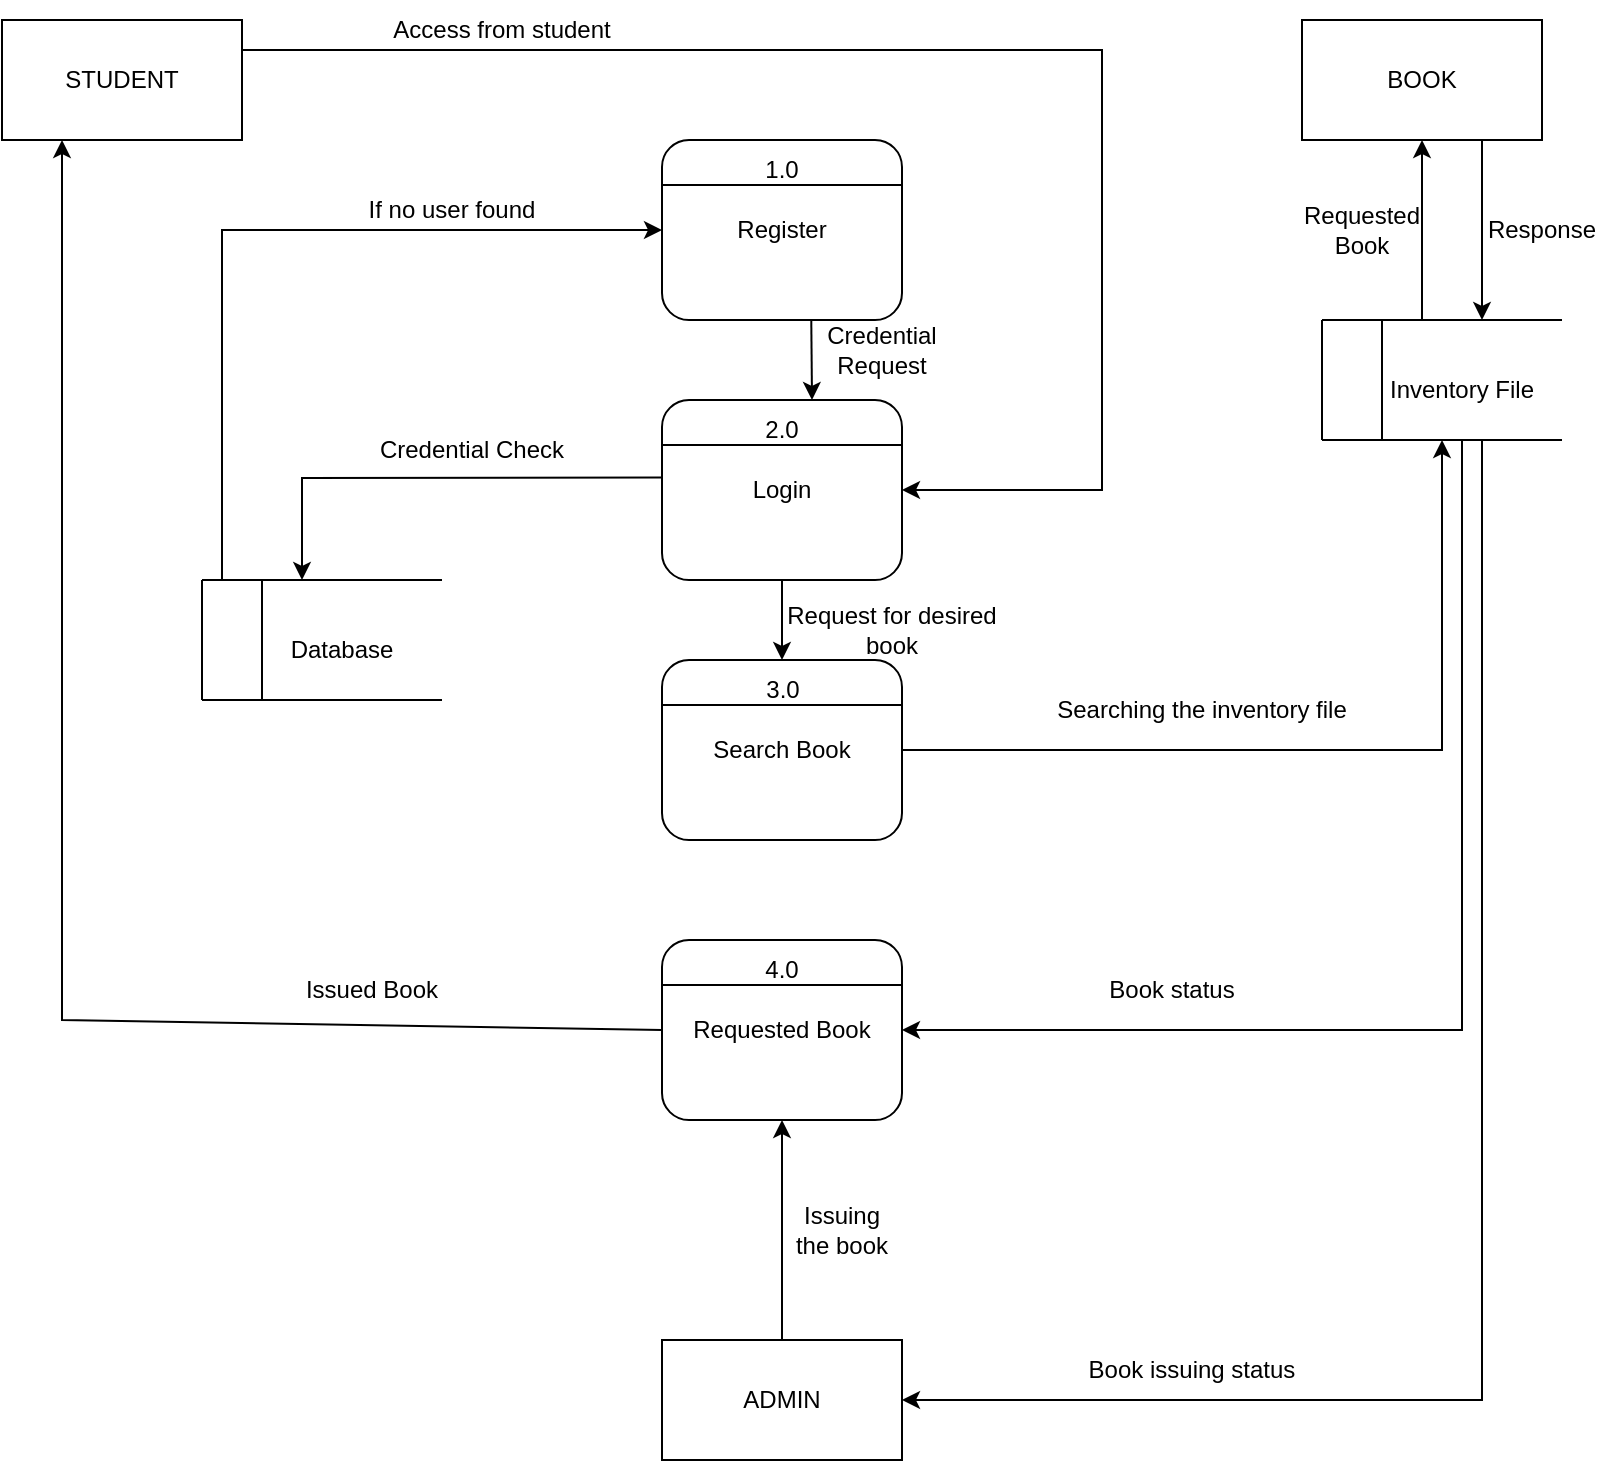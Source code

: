 <mxfile version="20.3.3" type="github">
  <diagram id="8oauazKbpMXD6dbGmFAx" name="Page-1">
    <mxGraphModel dx="1037" dy="587" grid="1" gridSize="10" guides="1" tooltips="1" connect="1" arrows="1" fold="1" page="1" pageScale="1" pageWidth="850" pageHeight="1100" math="0" shadow="0">
      <root>
        <mxCell id="0" />
        <mxCell id="1" parent="0" />
        <mxCell id="41---nfCLdF6jFHEsWbT-1" value="STUDENT" style="rounded=0;whiteSpace=wrap;html=1;" parent="1" vertex="1">
          <mxGeometry x="20" y="30" width="120" height="60" as="geometry" />
        </mxCell>
        <mxCell id="41---nfCLdF6jFHEsWbT-2" value="BOOK" style="rounded=0;whiteSpace=wrap;html=1;" parent="1" vertex="1">
          <mxGeometry x="670" y="30" width="120" height="60" as="geometry" />
        </mxCell>
        <mxCell id="41---nfCLdF6jFHEsWbT-3" value="Register" style="rounded=1;whiteSpace=wrap;html=1;" parent="1" vertex="1">
          <mxGeometry x="350" y="90" width="120" height="90" as="geometry" />
        </mxCell>
        <mxCell id="41---nfCLdF6jFHEsWbT-4" value="Login" style="rounded=1;whiteSpace=wrap;html=1;" parent="1" vertex="1">
          <mxGeometry x="350" y="220" width="120" height="90" as="geometry" />
        </mxCell>
        <mxCell id="41---nfCLdF6jFHEsWbT-5" value="Search Book" style="rounded=1;whiteSpace=wrap;html=1;" parent="1" vertex="1">
          <mxGeometry x="350" y="350" width="120" height="90" as="geometry" />
        </mxCell>
        <mxCell id="41---nfCLdF6jFHEsWbT-6" value="" style="endArrow=none;html=1;rounded=0;exitX=0;exitY=0.25;exitDx=0;exitDy=0;entryX=1;entryY=0.25;entryDx=0;entryDy=0;" parent="1" source="41---nfCLdF6jFHEsWbT-3" target="41---nfCLdF6jFHEsWbT-3" edge="1">
          <mxGeometry width="50" height="50" relative="1" as="geometry">
            <mxPoint x="390" y="240" as="sourcePoint" />
            <mxPoint x="440" y="190" as="targetPoint" />
          </mxGeometry>
        </mxCell>
        <mxCell id="41---nfCLdF6jFHEsWbT-7" value="1.0" style="text;html=1;strokeColor=none;fillColor=none;align=center;verticalAlign=middle;whiteSpace=wrap;rounded=0;" parent="1" vertex="1">
          <mxGeometry x="380" y="90" width="60" height="30" as="geometry" />
        </mxCell>
        <mxCell id="41---nfCLdF6jFHEsWbT-8" value="" style="endArrow=none;html=1;rounded=0;exitX=0;exitY=0.25;exitDx=0;exitDy=0;entryX=1;entryY=0.25;entryDx=0;entryDy=0;" parent="1" source="41---nfCLdF6jFHEsWbT-4" target="41---nfCLdF6jFHEsWbT-4" edge="1">
          <mxGeometry width="50" height="50" relative="1" as="geometry">
            <mxPoint x="390" y="280" as="sourcePoint" />
            <mxPoint x="440" y="230" as="targetPoint" />
          </mxGeometry>
        </mxCell>
        <mxCell id="41---nfCLdF6jFHEsWbT-9" value="2.0" style="text;html=1;strokeColor=none;fillColor=none;align=center;verticalAlign=middle;whiteSpace=wrap;rounded=0;" parent="1" vertex="1">
          <mxGeometry x="380" y="220" width="60" height="30" as="geometry" />
        </mxCell>
        <mxCell id="41---nfCLdF6jFHEsWbT-10" value="" style="endArrow=none;html=1;rounded=0;exitX=0;exitY=0.25;exitDx=0;exitDy=0;entryX=1;entryY=0.25;entryDx=0;entryDy=0;" parent="1" source="41---nfCLdF6jFHEsWbT-5" target="41---nfCLdF6jFHEsWbT-5" edge="1">
          <mxGeometry width="50" height="50" relative="1" as="geometry">
            <mxPoint x="390" y="410" as="sourcePoint" />
            <mxPoint x="440" y="360" as="targetPoint" />
          </mxGeometry>
        </mxCell>
        <mxCell id="41---nfCLdF6jFHEsWbT-11" value="3.0" style="text;html=1;align=center;verticalAlign=middle;resizable=0;points=[];autosize=1;strokeColor=none;fillColor=none;" parent="1" vertex="1">
          <mxGeometry x="390" y="350" width="40" height="30" as="geometry" />
        </mxCell>
        <mxCell id="41---nfCLdF6jFHEsWbT-15" value="" style="endArrow=none;html=1;rounded=0;entryX=0.25;entryY=0;entryDx=0;entryDy=0;exitX=0.25;exitY=1;exitDx=0;exitDy=0;" parent="1" edge="1">
          <mxGeometry width="50" height="50" relative="1" as="geometry">
            <mxPoint x="710" y="240" as="sourcePoint" />
            <mxPoint x="710" y="180" as="targetPoint" />
          </mxGeometry>
        </mxCell>
        <mxCell id="41---nfCLdF6jFHEsWbT-17" value="" style="endArrow=none;html=1;rounded=0;entryX=0;entryY=0;entryDx=0;entryDy=0;exitX=1;exitY=0;exitDx=0;exitDy=0;" parent="1" edge="1">
          <mxGeometry width="50" height="50" relative="1" as="geometry">
            <mxPoint x="800" y="180" as="sourcePoint" />
            <mxPoint x="680" y="180" as="targetPoint" />
          </mxGeometry>
        </mxCell>
        <mxCell id="41---nfCLdF6jFHEsWbT-18" value="" style="endArrow=none;html=1;rounded=0;entryX=0;entryY=0;entryDx=0;entryDy=0;exitX=0;exitY=1;exitDx=0;exitDy=0;" parent="1" edge="1">
          <mxGeometry width="50" height="50" relative="1" as="geometry">
            <mxPoint x="680" y="240" as="sourcePoint" />
            <mxPoint x="680" y="180" as="targetPoint" />
          </mxGeometry>
        </mxCell>
        <mxCell id="41---nfCLdF6jFHEsWbT-20" value="" style="endArrow=none;html=1;rounded=0;" parent="1" edge="1">
          <mxGeometry width="50" height="50" relative="1" as="geometry">
            <mxPoint x="680" y="240" as="sourcePoint" />
            <mxPoint x="800" y="240" as="targetPoint" />
          </mxGeometry>
        </mxCell>
        <mxCell id="41---nfCLdF6jFHEsWbT-21" value="Inventory File" style="text;html=1;strokeColor=none;fillColor=none;align=center;verticalAlign=middle;whiteSpace=wrap;rounded=0;" parent="1" vertex="1">
          <mxGeometry x="690" y="200" width="120" height="30" as="geometry" />
        </mxCell>
        <mxCell id="41---nfCLdF6jFHEsWbT-22" value="Requested Book" style="rounded=1;whiteSpace=wrap;html=1;" parent="1" vertex="1">
          <mxGeometry x="350" y="490" width="120" height="90" as="geometry" />
        </mxCell>
        <mxCell id="41---nfCLdF6jFHEsWbT-23" value="" style="endArrow=none;html=1;rounded=0;exitX=0;exitY=0.25;exitDx=0;exitDy=0;entryX=1;entryY=0.25;entryDx=0;entryDy=0;" parent="1" source="41---nfCLdF6jFHEsWbT-22" target="41---nfCLdF6jFHEsWbT-22" edge="1">
          <mxGeometry width="50" height="50" relative="1" as="geometry">
            <mxPoint x="390" y="480" as="sourcePoint" />
            <mxPoint x="440" y="430" as="targetPoint" />
          </mxGeometry>
        </mxCell>
        <mxCell id="41---nfCLdF6jFHEsWbT-24" value="4.0" style="text;html=1;strokeColor=none;fillColor=none;align=center;verticalAlign=middle;whiteSpace=wrap;rounded=0;" parent="1" vertex="1">
          <mxGeometry x="380" y="490" width="60" height="30" as="geometry" />
        </mxCell>
        <mxCell id="41---nfCLdF6jFHEsWbT-26" value="" style="endArrow=none;html=1;rounded=0;exitX=0.25;exitY=1;exitDx=0;exitDy=0;entryX=0.25;entryY=0;entryDx=0;entryDy=0;" parent="1" edge="1">
          <mxGeometry width="50" height="50" relative="1" as="geometry">
            <mxPoint x="150" y="370" as="sourcePoint" />
            <mxPoint x="150" y="310" as="targetPoint" />
          </mxGeometry>
        </mxCell>
        <mxCell id="41---nfCLdF6jFHEsWbT-27" value="" style="endArrow=none;html=1;rounded=0;exitX=0;exitY=0;exitDx=0;exitDy=0;entryX=1;entryY=0;entryDx=0;entryDy=0;" parent="1" edge="1">
          <mxGeometry width="50" height="50" relative="1" as="geometry">
            <mxPoint x="120" y="310" as="sourcePoint" />
            <mxPoint x="240" y="310" as="targetPoint" />
          </mxGeometry>
        </mxCell>
        <mxCell id="41---nfCLdF6jFHEsWbT-28" value="" style="endArrow=none;html=1;rounded=0;exitX=0;exitY=1;exitDx=0;exitDy=0;entryX=1;entryY=1;entryDx=0;entryDy=0;" parent="1" edge="1">
          <mxGeometry width="50" height="50" relative="1" as="geometry">
            <mxPoint x="120" y="370" as="sourcePoint" />
            <mxPoint x="240" y="370" as="targetPoint" />
          </mxGeometry>
        </mxCell>
        <mxCell id="41---nfCLdF6jFHEsWbT-29" value="" style="endArrow=none;html=1;rounded=0;exitX=0;exitY=1;exitDx=0;exitDy=0;entryX=0;entryY=0;entryDx=0;entryDy=0;" parent="1" edge="1">
          <mxGeometry width="50" height="50" relative="1" as="geometry">
            <mxPoint x="120" y="370" as="sourcePoint" />
            <mxPoint x="120" y="310" as="targetPoint" />
          </mxGeometry>
        </mxCell>
        <mxCell id="41---nfCLdF6jFHEsWbT-30" value="Database" style="text;html=1;strokeColor=none;fillColor=none;align=center;verticalAlign=middle;whiteSpace=wrap;rounded=0;" parent="1" vertex="1">
          <mxGeometry x="160" y="330" width="60" height="30" as="geometry" />
        </mxCell>
        <mxCell id="41---nfCLdF6jFHEsWbT-31" value="" style="endArrow=classic;html=1;rounded=0;exitX=1;exitY=0.25;exitDx=0;exitDy=0;entryX=1;entryY=0.5;entryDx=0;entryDy=0;" parent="1" source="41---nfCLdF6jFHEsWbT-1" target="41---nfCLdF6jFHEsWbT-4" edge="1">
          <mxGeometry width="50" height="50" relative="1" as="geometry">
            <mxPoint x="390" y="260" as="sourcePoint" />
            <mxPoint x="440" y="210" as="targetPoint" />
            <Array as="points">
              <mxPoint x="570" y="45" />
              <mxPoint x="570" y="265" />
            </Array>
          </mxGeometry>
        </mxCell>
        <mxCell id="41---nfCLdF6jFHEsWbT-32" value="Access from student" style="text;html=1;strokeColor=none;fillColor=none;align=center;verticalAlign=middle;whiteSpace=wrap;rounded=0;" parent="1" vertex="1">
          <mxGeometry x="180" y="20" width="180" height="30" as="geometry" />
        </mxCell>
        <mxCell id="41---nfCLdF6jFHEsWbT-33" value="" style="endArrow=classic;html=1;rounded=0;entryX=0.75;entryY=0;entryDx=0;entryDy=0;exitX=0.622;exitY=1;exitDx=0;exitDy=0;exitPerimeter=0;" parent="1" source="41---nfCLdF6jFHEsWbT-3" target="41---nfCLdF6jFHEsWbT-9" edge="1">
          <mxGeometry width="50" height="50" relative="1" as="geometry">
            <mxPoint x="390" y="300" as="sourcePoint" />
            <mxPoint x="440" y="250" as="targetPoint" />
          </mxGeometry>
        </mxCell>
        <mxCell id="41---nfCLdF6jFHEsWbT-34" value="Credential Request" style="text;html=1;strokeColor=none;fillColor=none;align=center;verticalAlign=middle;whiteSpace=wrap;rounded=0;" parent="1" vertex="1">
          <mxGeometry x="410" y="180" width="100" height="30" as="geometry" />
        </mxCell>
        <mxCell id="41---nfCLdF6jFHEsWbT-35" value="" style="endArrow=classic;html=1;rounded=0;exitX=0;exitY=0.43;exitDx=0;exitDy=0;exitPerimeter=0;" parent="1" source="41---nfCLdF6jFHEsWbT-4" edge="1">
          <mxGeometry width="50" height="50" relative="1" as="geometry">
            <mxPoint x="390" y="400" as="sourcePoint" />
            <mxPoint x="170" y="310" as="targetPoint" />
            <Array as="points">
              <mxPoint x="170" y="259" />
            </Array>
          </mxGeometry>
        </mxCell>
        <mxCell id="41---nfCLdF6jFHEsWbT-36" value="Credential Check" style="text;html=1;strokeColor=none;fillColor=none;align=center;verticalAlign=middle;whiteSpace=wrap;rounded=0;" parent="1" vertex="1">
          <mxGeometry x="190" y="230" width="130" height="30" as="geometry" />
        </mxCell>
        <mxCell id="41---nfCLdF6jFHEsWbT-37" value="" style="endArrow=classic;html=1;rounded=0;entryX=0.5;entryY=0;entryDx=0;entryDy=0;exitX=0.5;exitY=1;exitDx=0;exitDy=0;" parent="1" source="41---nfCLdF6jFHEsWbT-4" target="41---nfCLdF6jFHEsWbT-5" edge="1">
          <mxGeometry width="50" height="50" relative="1" as="geometry">
            <mxPoint x="420" y="460" as="sourcePoint" />
            <mxPoint x="470" y="410" as="targetPoint" />
          </mxGeometry>
        </mxCell>
        <mxCell id="41---nfCLdF6jFHEsWbT-38" value="Request for desired book" style="text;html=1;strokeColor=none;fillColor=none;align=center;verticalAlign=middle;whiteSpace=wrap;rounded=0;" parent="1" vertex="1">
          <mxGeometry x="400" y="320" width="130" height="30" as="geometry" />
        </mxCell>
        <mxCell id="41---nfCLdF6jFHEsWbT-39" value="" style="endArrow=classic;html=1;rounded=0;exitX=1;exitY=0.5;exitDx=0;exitDy=0;" parent="1" source="41---nfCLdF6jFHEsWbT-5" edge="1">
          <mxGeometry width="50" height="50" relative="1" as="geometry">
            <mxPoint x="420" y="360" as="sourcePoint" />
            <mxPoint x="740" y="240" as="targetPoint" />
            <Array as="points">
              <mxPoint x="740" y="395" />
            </Array>
          </mxGeometry>
        </mxCell>
        <mxCell id="41---nfCLdF6jFHEsWbT-40" value="Searching the inventory file" style="text;html=1;strokeColor=none;fillColor=none;align=center;verticalAlign=middle;whiteSpace=wrap;rounded=0;" parent="1" vertex="1">
          <mxGeometry x="540" y="360" width="160" height="30" as="geometry" />
        </mxCell>
        <mxCell id="41---nfCLdF6jFHEsWbT-41" value="" style="endArrow=classic;html=1;rounded=0;entryX=0.5;entryY=1;entryDx=0;entryDy=0;" parent="1" target="41---nfCLdF6jFHEsWbT-2" edge="1">
          <mxGeometry width="50" height="50" relative="1" as="geometry">
            <mxPoint x="730" y="180" as="sourcePoint" />
            <mxPoint x="470" y="240" as="targetPoint" />
          </mxGeometry>
        </mxCell>
        <mxCell id="41---nfCLdF6jFHEsWbT-42" value="Requested Book" style="text;html=1;strokeColor=none;fillColor=none;align=center;verticalAlign=middle;whiteSpace=wrap;rounded=0;" parent="1" vertex="1">
          <mxGeometry x="670" y="120" width="60" height="30" as="geometry" />
        </mxCell>
        <mxCell id="41---nfCLdF6jFHEsWbT-43" value="" style="endArrow=classic;html=1;rounded=0;exitX=0.75;exitY=1;exitDx=0;exitDy=0;" parent="1" source="41---nfCLdF6jFHEsWbT-2" edge="1">
          <mxGeometry width="50" height="50" relative="1" as="geometry">
            <mxPoint x="420" y="290" as="sourcePoint" />
            <mxPoint x="760" y="180" as="targetPoint" />
          </mxGeometry>
        </mxCell>
        <mxCell id="41---nfCLdF6jFHEsWbT-44" value="Response" style="text;html=1;strokeColor=none;fillColor=none;align=center;verticalAlign=middle;whiteSpace=wrap;rounded=0;" parent="1" vertex="1">
          <mxGeometry x="760" y="120" width="60" height="30" as="geometry" />
        </mxCell>
        <mxCell id="41---nfCLdF6jFHEsWbT-45" value="ADMIN" style="rounded=0;whiteSpace=wrap;html=1;" parent="1" vertex="1">
          <mxGeometry x="350" y="690" width="120" height="60" as="geometry" />
        </mxCell>
        <mxCell id="41---nfCLdF6jFHEsWbT-47" value="" style="endArrow=classic;html=1;rounded=0;entryX=1;entryY=0.5;entryDx=0;entryDy=0;" parent="1" target="41---nfCLdF6jFHEsWbT-45" edge="1">
          <mxGeometry width="50" height="50" relative="1" as="geometry">
            <mxPoint x="760" y="240" as="sourcePoint" />
            <mxPoint x="520" y="480" as="targetPoint" />
            <Array as="points">
              <mxPoint x="760" y="720" />
            </Array>
          </mxGeometry>
        </mxCell>
        <mxCell id="41---nfCLdF6jFHEsWbT-48" value="Book issuing status" style="text;html=1;strokeColor=none;fillColor=none;align=center;verticalAlign=middle;whiteSpace=wrap;rounded=0;" parent="1" vertex="1">
          <mxGeometry x="560" y="690" width="110" height="30" as="geometry" />
        </mxCell>
        <mxCell id="41---nfCLdF6jFHEsWbT-49" value="" style="endArrow=classic;html=1;rounded=0;exitX=0.5;exitY=0;exitDx=0;exitDy=0;" parent="1" source="41---nfCLdF6jFHEsWbT-45" target="41---nfCLdF6jFHEsWbT-22" edge="1">
          <mxGeometry width="50" height="50" relative="1" as="geometry">
            <mxPoint x="480" y="550" as="sourcePoint" />
            <mxPoint x="530" y="500" as="targetPoint" />
          </mxGeometry>
        </mxCell>
        <mxCell id="41---nfCLdF6jFHEsWbT-50" value="Issuing the book" style="text;html=1;strokeColor=none;fillColor=none;align=center;verticalAlign=middle;whiteSpace=wrap;rounded=0;" parent="1" vertex="1">
          <mxGeometry x="410" y="620" width="60" height="30" as="geometry" />
        </mxCell>
        <mxCell id="41---nfCLdF6jFHEsWbT-51" value="" style="endArrow=classic;html=1;rounded=0;entryX=1;entryY=0.5;entryDx=0;entryDy=0;" parent="1" target="41---nfCLdF6jFHEsWbT-22" edge="1">
          <mxGeometry width="50" height="50" relative="1" as="geometry">
            <mxPoint x="750" y="240" as="sourcePoint" />
            <mxPoint x="530" y="390" as="targetPoint" />
            <Array as="points">
              <mxPoint x="750" y="535" />
            </Array>
          </mxGeometry>
        </mxCell>
        <mxCell id="41---nfCLdF6jFHEsWbT-52" value="Book status" style="text;html=1;strokeColor=none;fillColor=none;align=center;verticalAlign=middle;whiteSpace=wrap;rounded=0;" parent="1" vertex="1">
          <mxGeometry x="560" y="500" width="90" height="30" as="geometry" />
        </mxCell>
        <mxCell id="41---nfCLdF6jFHEsWbT-53" value="" style="endArrow=classic;html=1;rounded=0;entryX=0.25;entryY=1;entryDx=0;entryDy=0;exitX=0;exitY=0.5;exitDx=0;exitDy=0;" parent="1" source="41---nfCLdF6jFHEsWbT-22" target="41---nfCLdF6jFHEsWbT-1" edge="1">
          <mxGeometry width="50" height="50" relative="1" as="geometry">
            <mxPoint x="480" y="370" as="sourcePoint" />
            <mxPoint x="290" y="300" as="targetPoint" />
            <Array as="points">
              <mxPoint x="50" y="530" />
            </Array>
          </mxGeometry>
        </mxCell>
        <mxCell id="41---nfCLdF6jFHEsWbT-54" value="Issued Book" style="text;html=1;strokeColor=none;fillColor=none;align=center;verticalAlign=middle;whiteSpace=wrap;rounded=0;" parent="1" vertex="1">
          <mxGeometry x="160" y="500" width="90" height="30" as="geometry" />
        </mxCell>
        <mxCell id="41---nfCLdF6jFHEsWbT-55" value="" style="endArrow=classic;html=1;rounded=0;entryX=0;entryY=0.5;entryDx=0;entryDy=0;" parent="1" target="41---nfCLdF6jFHEsWbT-3" edge="1">
          <mxGeometry width="50" height="50" relative="1" as="geometry">
            <mxPoint x="130" y="310" as="sourcePoint" />
            <mxPoint x="510" y="290" as="targetPoint" />
            <Array as="points">
              <mxPoint x="130" y="135" />
            </Array>
          </mxGeometry>
        </mxCell>
        <mxCell id="41---nfCLdF6jFHEsWbT-56" value="If no user found" style="text;html=1;strokeColor=none;fillColor=none;align=center;verticalAlign=middle;whiteSpace=wrap;rounded=0;" parent="1" vertex="1">
          <mxGeometry x="200" y="110" width="90" height="30" as="geometry" />
        </mxCell>
      </root>
    </mxGraphModel>
  </diagram>
</mxfile>
